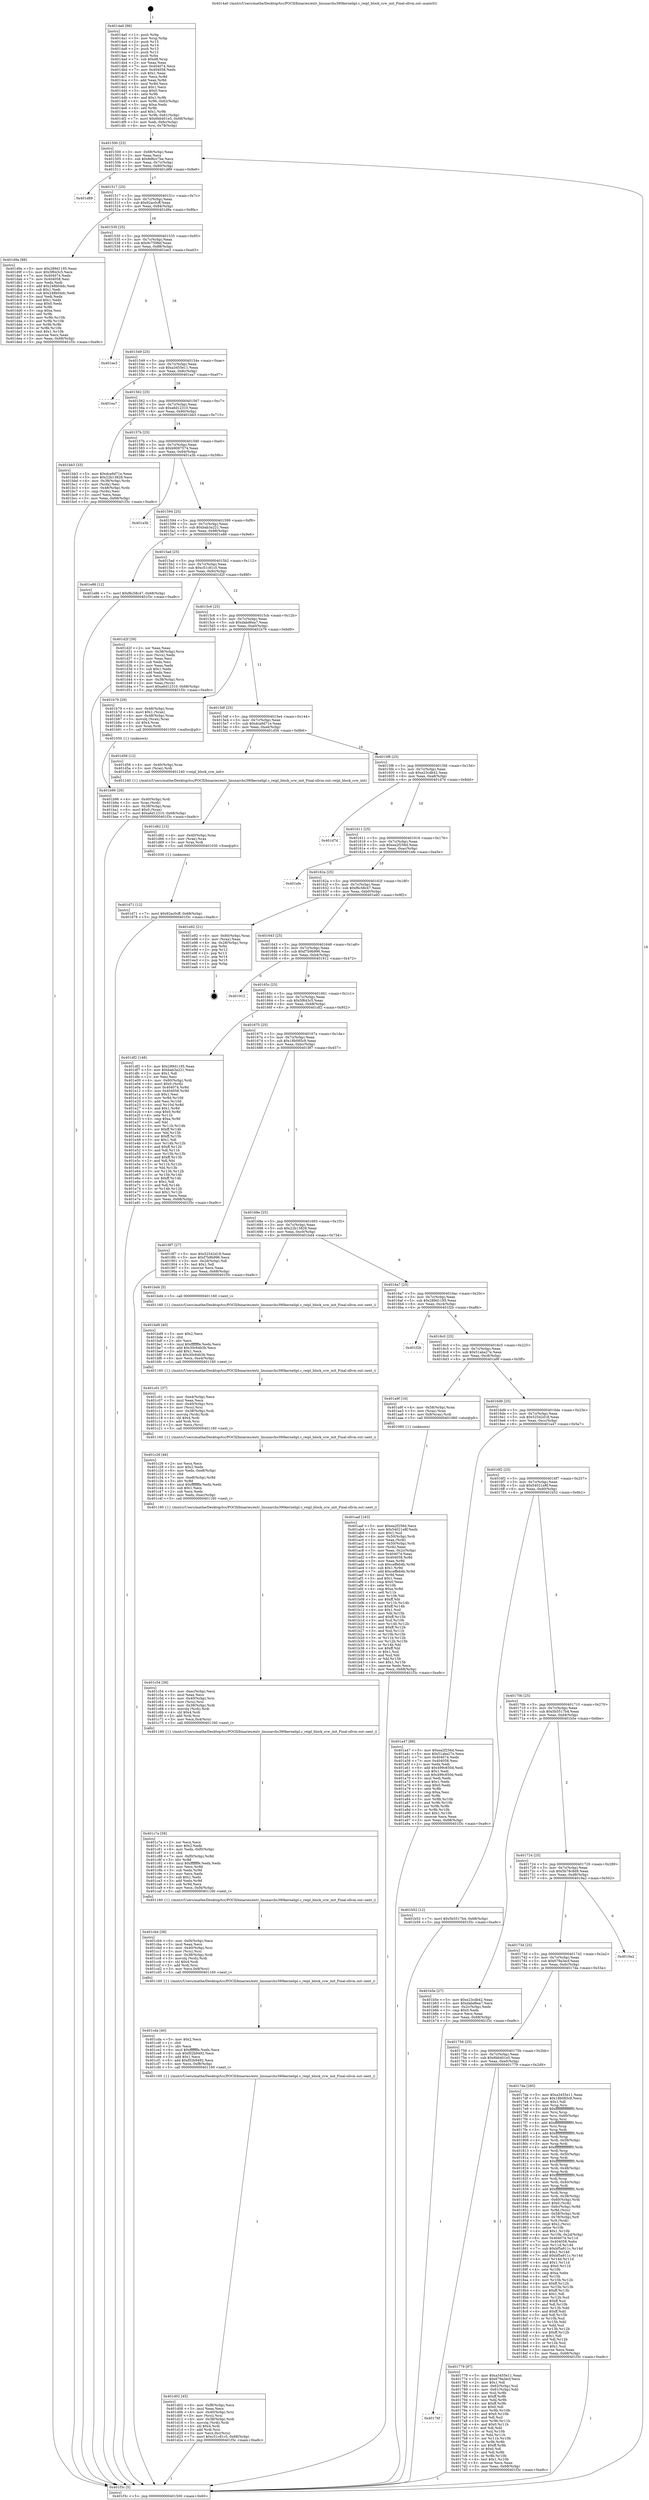 digraph "0x4014a0" {
  label = "0x4014a0 (/mnt/c/Users/mathe/Desktop/tcc/POCII/binaries/extr_linuxarchs390kernelipl.c_reipl_block_ccw_init_Final-ollvm.out::main(0))"
  labelloc = "t"
  node[shape=record]

  Entry [label="",width=0.3,height=0.3,shape=circle,fillcolor=black,style=filled]
  "0x401500" [label="{
     0x401500 [23]\l
     | [instrs]\l
     &nbsp;&nbsp;0x401500 \<+3\>: mov -0x68(%rbp),%eax\l
     &nbsp;&nbsp;0x401503 \<+2\>: mov %eax,%ecx\l
     &nbsp;&nbsp;0x401505 \<+6\>: sub $0x8d6cc7be,%ecx\l
     &nbsp;&nbsp;0x40150b \<+3\>: mov %eax,-0x7c(%rbp)\l
     &nbsp;&nbsp;0x40150e \<+3\>: mov %ecx,-0x80(%rbp)\l
     &nbsp;&nbsp;0x401511 \<+6\>: je 0000000000401d89 \<main+0x8e9\>\l
  }"]
  "0x401d89" [label="{
     0x401d89\l
  }", style=dashed]
  "0x401517" [label="{
     0x401517 [25]\l
     | [instrs]\l
     &nbsp;&nbsp;0x401517 \<+5\>: jmp 000000000040151c \<main+0x7c\>\l
     &nbsp;&nbsp;0x40151c \<+3\>: mov -0x7c(%rbp),%eax\l
     &nbsp;&nbsp;0x40151f \<+5\>: sub $0x92ac0cff,%eax\l
     &nbsp;&nbsp;0x401524 \<+6\>: mov %eax,-0x84(%rbp)\l
     &nbsp;&nbsp;0x40152a \<+6\>: je 0000000000401d9a \<main+0x8fa\>\l
  }"]
  Exit [label="",width=0.3,height=0.3,shape=circle,fillcolor=black,style=filled,peripheries=2]
  "0x401d9a" [label="{
     0x401d9a [88]\l
     | [instrs]\l
     &nbsp;&nbsp;0x401d9a \<+5\>: mov $0x289d1195,%eax\l
     &nbsp;&nbsp;0x401d9f \<+5\>: mov $0x5f643c5,%ecx\l
     &nbsp;&nbsp;0x401da4 \<+7\>: mov 0x404074,%edx\l
     &nbsp;&nbsp;0x401dab \<+7\>: mov 0x404058,%esi\l
     &nbsp;&nbsp;0x401db2 \<+2\>: mov %edx,%edi\l
     &nbsp;&nbsp;0x401db4 \<+6\>: add $0x248b04dc,%edi\l
     &nbsp;&nbsp;0x401dba \<+3\>: sub $0x1,%edi\l
     &nbsp;&nbsp;0x401dbd \<+6\>: sub $0x248b04dc,%edi\l
     &nbsp;&nbsp;0x401dc3 \<+3\>: imul %edi,%edx\l
     &nbsp;&nbsp;0x401dc6 \<+3\>: and $0x1,%edx\l
     &nbsp;&nbsp;0x401dc9 \<+3\>: cmp $0x0,%edx\l
     &nbsp;&nbsp;0x401dcc \<+4\>: sete %r8b\l
     &nbsp;&nbsp;0x401dd0 \<+3\>: cmp $0xa,%esi\l
     &nbsp;&nbsp;0x401dd3 \<+4\>: setl %r9b\l
     &nbsp;&nbsp;0x401dd7 \<+3\>: mov %r8b,%r10b\l
     &nbsp;&nbsp;0x401dda \<+3\>: and %r9b,%r10b\l
     &nbsp;&nbsp;0x401ddd \<+3\>: xor %r9b,%r8b\l
     &nbsp;&nbsp;0x401de0 \<+3\>: or %r8b,%r10b\l
     &nbsp;&nbsp;0x401de3 \<+4\>: test $0x1,%r10b\l
     &nbsp;&nbsp;0x401de7 \<+3\>: cmovne %ecx,%eax\l
     &nbsp;&nbsp;0x401dea \<+3\>: mov %eax,-0x68(%rbp)\l
     &nbsp;&nbsp;0x401ded \<+5\>: jmp 0000000000401f3c \<main+0xa9c\>\l
  }"]
  "0x401530" [label="{
     0x401530 [25]\l
     | [instrs]\l
     &nbsp;&nbsp;0x401530 \<+5\>: jmp 0000000000401535 \<main+0x95\>\l
     &nbsp;&nbsp;0x401535 \<+3\>: mov -0x7c(%rbp),%eax\l
     &nbsp;&nbsp;0x401538 \<+5\>: sub $0x9c759fef,%eax\l
     &nbsp;&nbsp;0x40153d \<+6\>: mov %eax,-0x88(%rbp)\l
     &nbsp;&nbsp;0x401543 \<+6\>: je 0000000000401ee3 \<main+0xa43\>\l
  }"]
  "0x401d71" [label="{
     0x401d71 [12]\l
     | [instrs]\l
     &nbsp;&nbsp;0x401d71 \<+7\>: movl $0x92ac0cff,-0x68(%rbp)\l
     &nbsp;&nbsp;0x401d78 \<+5\>: jmp 0000000000401f3c \<main+0xa9c\>\l
  }"]
  "0x401ee3" [label="{
     0x401ee3\l
  }", style=dashed]
  "0x401549" [label="{
     0x401549 [25]\l
     | [instrs]\l
     &nbsp;&nbsp;0x401549 \<+5\>: jmp 000000000040154e \<main+0xae\>\l
     &nbsp;&nbsp;0x40154e \<+3\>: mov -0x7c(%rbp),%eax\l
     &nbsp;&nbsp;0x401551 \<+5\>: sub $0xa3455e11,%eax\l
     &nbsp;&nbsp;0x401556 \<+6\>: mov %eax,-0x8c(%rbp)\l
     &nbsp;&nbsp;0x40155c \<+6\>: je 0000000000401ea7 \<main+0xa07\>\l
  }"]
  "0x401d62" [label="{
     0x401d62 [15]\l
     | [instrs]\l
     &nbsp;&nbsp;0x401d62 \<+4\>: mov -0x40(%rbp),%rax\l
     &nbsp;&nbsp;0x401d66 \<+3\>: mov (%rax),%rax\l
     &nbsp;&nbsp;0x401d69 \<+3\>: mov %rax,%rdi\l
     &nbsp;&nbsp;0x401d6c \<+5\>: call 0000000000401030 \<free@plt\>\l
     | [calls]\l
     &nbsp;&nbsp;0x401030 \{1\} (unknown)\l
  }"]
  "0x401ea7" [label="{
     0x401ea7\l
  }", style=dashed]
  "0x401562" [label="{
     0x401562 [25]\l
     | [instrs]\l
     &nbsp;&nbsp;0x401562 \<+5\>: jmp 0000000000401567 \<main+0xc7\>\l
     &nbsp;&nbsp;0x401567 \<+3\>: mov -0x7c(%rbp),%eax\l
     &nbsp;&nbsp;0x40156a \<+5\>: sub $0xa6d12310,%eax\l
     &nbsp;&nbsp;0x40156f \<+6\>: mov %eax,-0x90(%rbp)\l
     &nbsp;&nbsp;0x401575 \<+6\>: je 0000000000401bb3 \<main+0x713\>\l
  }"]
  "0x401d02" [label="{
     0x401d02 [45]\l
     | [instrs]\l
     &nbsp;&nbsp;0x401d02 \<+6\>: mov -0xf8(%rbp),%ecx\l
     &nbsp;&nbsp;0x401d08 \<+3\>: imul %eax,%ecx\l
     &nbsp;&nbsp;0x401d0b \<+4\>: mov -0x40(%rbp),%rsi\l
     &nbsp;&nbsp;0x401d0f \<+3\>: mov (%rsi),%rsi\l
     &nbsp;&nbsp;0x401d12 \<+4\>: mov -0x38(%rbp),%rdi\l
     &nbsp;&nbsp;0x401d16 \<+3\>: movslq (%rdi),%rdi\l
     &nbsp;&nbsp;0x401d19 \<+4\>: shl $0x4,%rdi\l
     &nbsp;&nbsp;0x401d1d \<+3\>: add %rdi,%rsi\l
     &nbsp;&nbsp;0x401d20 \<+3\>: mov %ecx,0xc(%rsi)\l
     &nbsp;&nbsp;0x401d23 \<+7\>: movl $0xc51c81c5,-0x68(%rbp)\l
     &nbsp;&nbsp;0x401d2a \<+5\>: jmp 0000000000401f3c \<main+0xa9c\>\l
  }"]
  "0x401bb3" [label="{
     0x401bb3 [33]\l
     | [instrs]\l
     &nbsp;&nbsp;0x401bb3 \<+5\>: mov $0xdca9d71e,%eax\l
     &nbsp;&nbsp;0x401bb8 \<+5\>: mov $0x22b13828,%ecx\l
     &nbsp;&nbsp;0x401bbd \<+4\>: mov -0x38(%rbp),%rdx\l
     &nbsp;&nbsp;0x401bc1 \<+2\>: mov (%rdx),%esi\l
     &nbsp;&nbsp;0x401bc3 \<+4\>: mov -0x48(%rbp),%rdx\l
     &nbsp;&nbsp;0x401bc7 \<+2\>: cmp (%rdx),%esi\l
     &nbsp;&nbsp;0x401bc9 \<+3\>: cmovl %ecx,%eax\l
     &nbsp;&nbsp;0x401bcc \<+3\>: mov %eax,-0x68(%rbp)\l
     &nbsp;&nbsp;0x401bcf \<+5\>: jmp 0000000000401f3c \<main+0xa9c\>\l
  }"]
  "0x40157b" [label="{
     0x40157b [25]\l
     | [instrs]\l
     &nbsp;&nbsp;0x40157b \<+5\>: jmp 0000000000401580 \<main+0xe0\>\l
     &nbsp;&nbsp;0x401580 \<+3\>: mov -0x7c(%rbp),%eax\l
     &nbsp;&nbsp;0x401583 \<+5\>: sub $0xb9087574,%eax\l
     &nbsp;&nbsp;0x401588 \<+6\>: mov %eax,-0x94(%rbp)\l
     &nbsp;&nbsp;0x40158e \<+6\>: je 0000000000401a3b \<main+0x59b\>\l
  }"]
  "0x401cda" [label="{
     0x401cda [40]\l
     | [instrs]\l
     &nbsp;&nbsp;0x401cda \<+5\>: mov $0x2,%ecx\l
     &nbsp;&nbsp;0x401cdf \<+1\>: cltd\l
     &nbsp;&nbsp;0x401ce0 \<+2\>: idiv %ecx\l
     &nbsp;&nbsp;0x401ce2 \<+6\>: imul $0xfffffffe,%edx,%ecx\l
     &nbsp;&nbsp;0x401ce8 \<+6\>: sub $0xf02b9492,%ecx\l
     &nbsp;&nbsp;0x401cee \<+3\>: add $0x1,%ecx\l
     &nbsp;&nbsp;0x401cf1 \<+6\>: add $0xf02b9492,%ecx\l
     &nbsp;&nbsp;0x401cf7 \<+6\>: mov %ecx,-0xf8(%rbp)\l
     &nbsp;&nbsp;0x401cfd \<+5\>: call 0000000000401160 \<next_i\>\l
     | [calls]\l
     &nbsp;&nbsp;0x401160 \{1\} (/mnt/c/Users/mathe/Desktop/tcc/POCII/binaries/extr_linuxarchs390kernelipl.c_reipl_block_ccw_init_Final-ollvm.out::next_i)\l
  }"]
  "0x401a3b" [label="{
     0x401a3b\l
  }", style=dashed]
  "0x401594" [label="{
     0x401594 [25]\l
     | [instrs]\l
     &nbsp;&nbsp;0x401594 \<+5\>: jmp 0000000000401599 \<main+0xf9\>\l
     &nbsp;&nbsp;0x401599 \<+3\>: mov -0x7c(%rbp),%eax\l
     &nbsp;&nbsp;0x40159c \<+5\>: sub $0xbab3a221,%eax\l
     &nbsp;&nbsp;0x4015a1 \<+6\>: mov %eax,-0x98(%rbp)\l
     &nbsp;&nbsp;0x4015a7 \<+6\>: je 0000000000401e86 \<main+0x9e6\>\l
  }"]
  "0x401cb4" [label="{
     0x401cb4 [38]\l
     | [instrs]\l
     &nbsp;&nbsp;0x401cb4 \<+6\>: mov -0xf4(%rbp),%ecx\l
     &nbsp;&nbsp;0x401cba \<+3\>: imul %eax,%ecx\l
     &nbsp;&nbsp;0x401cbd \<+4\>: mov -0x40(%rbp),%rsi\l
     &nbsp;&nbsp;0x401cc1 \<+3\>: mov (%rsi),%rsi\l
     &nbsp;&nbsp;0x401cc4 \<+4\>: mov -0x38(%rbp),%rdi\l
     &nbsp;&nbsp;0x401cc8 \<+3\>: movslq (%rdi),%rdi\l
     &nbsp;&nbsp;0x401ccb \<+4\>: shl $0x4,%rdi\l
     &nbsp;&nbsp;0x401ccf \<+3\>: add %rdi,%rsi\l
     &nbsp;&nbsp;0x401cd2 \<+3\>: mov %ecx,0x8(%rsi)\l
     &nbsp;&nbsp;0x401cd5 \<+5\>: call 0000000000401160 \<next_i\>\l
     | [calls]\l
     &nbsp;&nbsp;0x401160 \{1\} (/mnt/c/Users/mathe/Desktop/tcc/POCII/binaries/extr_linuxarchs390kernelipl.c_reipl_block_ccw_init_Final-ollvm.out::next_i)\l
  }"]
  "0x401e86" [label="{
     0x401e86 [12]\l
     | [instrs]\l
     &nbsp;&nbsp;0x401e86 \<+7\>: movl $0xf6c58c47,-0x68(%rbp)\l
     &nbsp;&nbsp;0x401e8d \<+5\>: jmp 0000000000401f3c \<main+0xa9c\>\l
  }"]
  "0x4015ad" [label="{
     0x4015ad [25]\l
     | [instrs]\l
     &nbsp;&nbsp;0x4015ad \<+5\>: jmp 00000000004015b2 \<main+0x112\>\l
     &nbsp;&nbsp;0x4015b2 \<+3\>: mov -0x7c(%rbp),%eax\l
     &nbsp;&nbsp;0x4015b5 \<+5\>: sub $0xc51c81c5,%eax\l
     &nbsp;&nbsp;0x4015ba \<+6\>: mov %eax,-0x9c(%rbp)\l
     &nbsp;&nbsp;0x4015c0 \<+6\>: je 0000000000401d2f \<main+0x88f\>\l
  }"]
  "0x401c7a" [label="{
     0x401c7a [58]\l
     | [instrs]\l
     &nbsp;&nbsp;0x401c7a \<+2\>: xor %ecx,%ecx\l
     &nbsp;&nbsp;0x401c7c \<+5\>: mov $0x2,%edx\l
     &nbsp;&nbsp;0x401c81 \<+6\>: mov %edx,-0xf0(%rbp)\l
     &nbsp;&nbsp;0x401c87 \<+1\>: cltd\l
     &nbsp;&nbsp;0x401c88 \<+7\>: mov -0xf0(%rbp),%r8d\l
     &nbsp;&nbsp;0x401c8f \<+3\>: idiv %r8d\l
     &nbsp;&nbsp;0x401c92 \<+6\>: imul $0xfffffffe,%edx,%edx\l
     &nbsp;&nbsp;0x401c98 \<+3\>: mov %ecx,%r9d\l
     &nbsp;&nbsp;0x401c9b \<+3\>: sub %edx,%r9d\l
     &nbsp;&nbsp;0x401c9e \<+2\>: mov %ecx,%edx\l
     &nbsp;&nbsp;0x401ca0 \<+3\>: sub $0x1,%edx\l
     &nbsp;&nbsp;0x401ca3 \<+3\>: add %edx,%r9d\l
     &nbsp;&nbsp;0x401ca6 \<+3\>: sub %r9d,%ecx\l
     &nbsp;&nbsp;0x401ca9 \<+6\>: mov %ecx,-0xf4(%rbp)\l
     &nbsp;&nbsp;0x401caf \<+5\>: call 0000000000401160 \<next_i\>\l
     | [calls]\l
     &nbsp;&nbsp;0x401160 \{1\} (/mnt/c/Users/mathe/Desktop/tcc/POCII/binaries/extr_linuxarchs390kernelipl.c_reipl_block_ccw_init_Final-ollvm.out::next_i)\l
  }"]
  "0x401d2f" [label="{
     0x401d2f [39]\l
     | [instrs]\l
     &nbsp;&nbsp;0x401d2f \<+2\>: xor %eax,%eax\l
     &nbsp;&nbsp;0x401d31 \<+4\>: mov -0x38(%rbp),%rcx\l
     &nbsp;&nbsp;0x401d35 \<+2\>: mov (%rcx),%edx\l
     &nbsp;&nbsp;0x401d37 \<+2\>: mov %eax,%esi\l
     &nbsp;&nbsp;0x401d39 \<+2\>: sub %edx,%esi\l
     &nbsp;&nbsp;0x401d3b \<+2\>: mov %eax,%edx\l
     &nbsp;&nbsp;0x401d3d \<+3\>: sub $0x1,%edx\l
     &nbsp;&nbsp;0x401d40 \<+2\>: add %edx,%esi\l
     &nbsp;&nbsp;0x401d42 \<+2\>: sub %esi,%eax\l
     &nbsp;&nbsp;0x401d44 \<+4\>: mov -0x38(%rbp),%rcx\l
     &nbsp;&nbsp;0x401d48 \<+2\>: mov %eax,(%rcx)\l
     &nbsp;&nbsp;0x401d4a \<+7\>: movl $0xa6d12310,-0x68(%rbp)\l
     &nbsp;&nbsp;0x401d51 \<+5\>: jmp 0000000000401f3c \<main+0xa9c\>\l
  }"]
  "0x4015c6" [label="{
     0x4015c6 [25]\l
     | [instrs]\l
     &nbsp;&nbsp;0x4015c6 \<+5\>: jmp 00000000004015cb \<main+0x12b\>\l
     &nbsp;&nbsp;0x4015cb \<+3\>: mov -0x7c(%rbp),%eax\l
     &nbsp;&nbsp;0x4015ce \<+5\>: sub $0xdabd6ea7,%eax\l
     &nbsp;&nbsp;0x4015d3 \<+6\>: mov %eax,-0xa0(%rbp)\l
     &nbsp;&nbsp;0x4015d9 \<+6\>: je 0000000000401b79 \<main+0x6d9\>\l
  }"]
  "0x401c54" [label="{
     0x401c54 [38]\l
     | [instrs]\l
     &nbsp;&nbsp;0x401c54 \<+6\>: mov -0xec(%rbp),%ecx\l
     &nbsp;&nbsp;0x401c5a \<+3\>: imul %eax,%ecx\l
     &nbsp;&nbsp;0x401c5d \<+4\>: mov -0x40(%rbp),%rsi\l
     &nbsp;&nbsp;0x401c61 \<+3\>: mov (%rsi),%rsi\l
     &nbsp;&nbsp;0x401c64 \<+4\>: mov -0x38(%rbp),%rdi\l
     &nbsp;&nbsp;0x401c68 \<+3\>: movslq (%rdi),%rdi\l
     &nbsp;&nbsp;0x401c6b \<+4\>: shl $0x4,%rdi\l
     &nbsp;&nbsp;0x401c6f \<+3\>: add %rdi,%rsi\l
     &nbsp;&nbsp;0x401c72 \<+3\>: mov %ecx,0x4(%rsi)\l
     &nbsp;&nbsp;0x401c75 \<+5\>: call 0000000000401160 \<next_i\>\l
     | [calls]\l
     &nbsp;&nbsp;0x401160 \{1\} (/mnt/c/Users/mathe/Desktop/tcc/POCII/binaries/extr_linuxarchs390kernelipl.c_reipl_block_ccw_init_Final-ollvm.out::next_i)\l
  }"]
  "0x401b79" [label="{
     0x401b79 [29]\l
     | [instrs]\l
     &nbsp;&nbsp;0x401b79 \<+4\>: mov -0x48(%rbp),%rax\l
     &nbsp;&nbsp;0x401b7d \<+6\>: movl $0x1,(%rax)\l
     &nbsp;&nbsp;0x401b83 \<+4\>: mov -0x48(%rbp),%rax\l
     &nbsp;&nbsp;0x401b87 \<+3\>: movslq (%rax),%rax\l
     &nbsp;&nbsp;0x401b8a \<+4\>: shl $0x4,%rax\l
     &nbsp;&nbsp;0x401b8e \<+3\>: mov %rax,%rdi\l
     &nbsp;&nbsp;0x401b91 \<+5\>: call 0000000000401050 \<malloc@plt\>\l
     | [calls]\l
     &nbsp;&nbsp;0x401050 \{1\} (unknown)\l
  }"]
  "0x4015df" [label="{
     0x4015df [25]\l
     | [instrs]\l
     &nbsp;&nbsp;0x4015df \<+5\>: jmp 00000000004015e4 \<main+0x144\>\l
     &nbsp;&nbsp;0x4015e4 \<+3\>: mov -0x7c(%rbp),%eax\l
     &nbsp;&nbsp;0x4015e7 \<+5\>: sub $0xdca9d71e,%eax\l
     &nbsp;&nbsp;0x4015ec \<+6\>: mov %eax,-0xa4(%rbp)\l
     &nbsp;&nbsp;0x4015f2 \<+6\>: je 0000000000401d56 \<main+0x8b6\>\l
  }"]
  "0x401c26" [label="{
     0x401c26 [46]\l
     | [instrs]\l
     &nbsp;&nbsp;0x401c26 \<+2\>: xor %ecx,%ecx\l
     &nbsp;&nbsp;0x401c28 \<+5\>: mov $0x2,%edx\l
     &nbsp;&nbsp;0x401c2d \<+6\>: mov %edx,-0xe8(%rbp)\l
     &nbsp;&nbsp;0x401c33 \<+1\>: cltd\l
     &nbsp;&nbsp;0x401c34 \<+7\>: mov -0xe8(%rbp),%r8d\l
     &nbsp;&nbsp;0x401c3b \<+3\>: idiv %r8d\l
     &nbsp;&nbsp;0x401c3e \<+6\>: imul $0xfffffffe,%edx,%edx\l
     &nbsp;&nbsp;0x401c44 \<+3\>: sub $0x1,%ecx\l
     &nbsp;&nbsp;0x401c47 \<+2\>: sub %ecx,%edx\l
     &nbsp;&nbsp;0x401c49 \<+6\>: mov %edx,-0xec(%rbp)\l
     &nbsp;&nbsp;0x401c4f \<+5\>: call 0000000000401160 \<next_i\>\l
     | [calls]\l
     &nbsp;&nbsp;0x401160 \{1\} (/mnt/c/Users/mathe/Desktop/tcc/POCII/binaries/extr_linuxarchs390kernelipl.c_reipl_block_ccw_init_Final-ollvm.out::next_i)\l
  }"]
  "0x401d56" [label="{
     0x401d56 [12]\l
     | [instrs]\l
     &nbsp;&nbsp;0x401d56 \<+4\>: mov -0x40(%rbp),%rax\l
     &nbsp;&nbsp;0x401d5a \<+3\>: mov (%rax),%rdi\l
     &nbsp;&nbsp;0x401d5d \<+5\>: call 0000000000401240 \<reipl_block_ccw_init\>\l
     | [calls]\l
     &nbsp;&nbsp;0x401240 \{1\} (/mnt/c/Users/mathe/Desktop/tcc/POCII/binaries/extr_linuxarchs390kernelipl.c_reipl_block_ccw_init_Final-ollvm.out::reipl_block_ccw_init)\l
  }"]
  "0x4015f8" [label="{
     0x4015f8 [25]\l
     | [instrs]\l
     &nbsp;&nbsp;0x4015f8 \<+5\>: jmp 00000000004015fd \<main+0x15d\>\l
     &nbsp;&nbsp;0x4015fd \<+3\>: mov -0x7c(%rbp),%eax\l
     &nbsp;&nbsp;0x401600 \<+5\>: sub $0xe23cdb42,%eax\l
     &nbsp;&nbsp;0x401605 \<+6\>: mov %eax,-0xa8(%rbp)\l
     &nbsp;&nbsp;0x40160b \<+6\>: je 0000000000401d7d \<main+0x8dd\>\l
  }"]
  "0x401c01" [label="{
     0x401c01 [37]\l
     | [instrs]\l
     &nbsp;&nbsp;0x401c01 \<+6\>: mov -0xe4(%rbp),%ecx\l
     &nbsp;&nbsp;0x401c07 \<+3\>: imul %eax,%ecx\l
     &nbsp;&nbsp;0x401c0a \<+4\>: mov -0x40(%rbp),%rsi\l
     &nbsp;&nbsp;0x401c0e \<+3\>: mov (%rsi),%rsi\l
     &nbsp;&nbsp;0x401c11 \<+4\>: mov -0x38(%rbp),%rdi\l
     &nbsp;&nbsp;0x401c15 \<+3\>: movslq (%rdi),%rdi\l
     &nbsp;&nbsp;0x401c18 \<+4\>: shl $0x4,%rdi\l
     &nbsp;&nbsp;0x401c1c \<+3\>: add %rdi,%rsi\l
     &nbsp;&nbsp;0x401c1f \<+2\>: mov %ecx,(%rsi)\l
     &nbsp;&nbsp;0x401c21 \<+5\>: call 0000000000401160 \<next_i\>\l
     | [calls]\l
     &nbsp;&nbsp;0x401160 \{1\} (/mnt/c/Users/mathe/Desktop/tcc/POCII/binaries/extr_linuxarchs390kernelipl.c_reipl_block_ccw_init_Final-ollvm.out::next_i)\l
  }"]
  "0x401d7d" [label="{
     0x401d7d\l
  }", style=dashed]
  "0x401611" [label="{
     0x401611 [25]\l
     | [instrs]\l
     &nbsp;&nbsp;0x401611 \<+5\>: jmp 0000000000401616 \<main+0x176\>\l
     &nbsp;&nbsp;0x401616 \<+3\>: mov -0x7c(%rbp),%eax\l
     &nbsp;&nbsp;0x401619 \<+5\>: sub $0xea2f256d,%eax\l
     &nbsp;&nbsp;0x40161e \<+6\>: mov %eax,-0xac(%rbp)\l
     &nbsp;&nbsp;0x401624 \<+6\>: je 0000000000401efe \<main+0xa5e\>\l
  }"]
  "0x401bd9" [label="{
     0x401bd9 [40]\l
     | [instrs]\l
     &nbsp;&nbsp;0x401bd9 \<+5\>: mov $0x2,%ecx\l
     &nbsp;&nbsp;0x401bde \<+1\>: cltd\l
     &nbsp;&nbsp;0x401bdf \<+2\>: idiv %ecx\l
     &nbsp;&nbsp;0x401be1 \<+6\>: imul $0xfffffffe,%edx,%ecx\l
     &nbsp;&nbsp;0x401be7 \<+6\>: add $0x30c64b3b,%ecx\l
     &nbsp;&nbsp;0x401bed \<+3\>: add $0x1,%ecx\l
     &nbsp;&nbsp;0x401bf0 \<+6\>: sub $0x30c64b3b,%ecx\l
     &nbsp;&nbsp;0x401bf6 \<+6\>: mov %ecx,-0xe4(%rbp)\l
     &nbsp;&nbsp;0x401bfc \<+5\>: call 0000000000401160 \<next_i\>\l
     | [calls]\l
     &nbsp;&nbsp;0x401160 \{1\} (/mnt/c/Users/mathe/Desktop/tcc/POCII/binaries/extr_linuxarchs390kernelipl.c_reipl_block_ccw_init_Final-ollvm.out::next_i)\l
  }"]
  "0x401efe" [label="{
     0x401efe\l
  }", style=dashed]
  "0x40162a" [label="{
     0x40162a [25]\l
     | [instrs]\l
     &nbsp;&nbsp;0x40162a \<+5\>: jmp 000000000040162f \<main+0x18f\>\l
     &nbsp;&nbsp;0x40162f \<+3\>: mov -0x7c(%rbp),%eax\l
     &nbsp;&nbsp;0x401632 \<+5\>: sub $0xf6c58c47,%eax\l
     &nbsp;&nbsp;0x401637 \<+6\>: mov %eax,-0xb0(%rbp)\l
     &nbsp;&nbsp;0x40163d \<+6\>: je 0000000000401e92 \<main+0x9f2\>\l
  }"]
  "0x401b96" [label="{
     0x401b96 [29]\l
     | [instrs]\l
     &nbsp;&nbsp;0x401b96 \<+4\>: mov -0x40(%rbp),%rdi\l
     &nbsp;&nbsp;0x401b9a \<+3\>: mov %rax,(%rdi)\l
     &nbsp;&nbsp;0x401b9d \<+4\>: mov -0x38(%rbp),%rax\l
     &nbsp;&nbsp;0x401ba1 \<+6\>: movl $0x0,(%rax)\l
     &nbsp;&nbsp;0x401ba7 \<+7\>: movl $0xa6d12310,-0x68(%rbp)\l
     &nbsp;&nbsp;0x401bae \<+5\>: jmp 0000000000401f3c \<main+0xa9c\>\l
  }"]
  "0x401e92" [label="{
     0x401e92 [21]\l
     | [instrs]\l
     &nbsp;&nbsp;0x401e92 \<+4\>: mov -0x60(%rbp),%rax\l
     &nbsp;&nbsp;0x401e96 \<+2\>: mov (%rax),%eax\l
     &nbsp;&nbsp;0x401e98 \<+4\>: lea -0x28(%rbp),%rsp\l
     &nbsp;&nbsp;0x401e9c \<+1\>: pop %rbx\l
     &nbsp;&nbsp;0x401e9d \<+2\>: pop %r12\l
     &nbsp;&nbsp;0x401e9f \<+2\>: pop %r13\l
     &nbsp;&nbsp;0x401ea1 \<+2\>: pop %r14\l
     &nbsp;&nbsp;0x401ea3 \<+2\>: pop %r15\l
     &nbsp;&nbsp;0x401ea5 \<+1\>: pop %rbp\l
     &nbsp;&nbsp;0x401ea6 \<+1\>: ret\l
  }"]
  "0x401643" [label="{
     0x401643 [25]\l
     | [instrs]\l
     &nbsp;&nbsp;0x401643 \<+5\>: jmp 0000000000401648 \<main+0x1a8\>\l
     &nbsp;&nbsp;0x401648 \<+3\>: mov -0x7c(%rbp),%eax\l
     &nbsp;&nbsp;0x40164b \<+5\>: sub $0xf7b9b996,%eax\l
     &nbsp;&nbsp;0x401650 \<+6\>: mov %eax,-0xb4(%rbp)\l
     &nbsp;&nbsp;0x401656 \<+6\>: je 0000000000401912 \<main+0x472\>\l
  }"]
  "0x401aaf" [label="{
     0x401aaf [163]\l
     | [instrs]\l
     &nbsp;&nbsp;0x401aaf \<+5\>: mov $0xea2f256d,%ecx\l
     &nbsp;&nbsp;0x401ab4 \<+5\>: mov $0x54021e8f,%edx\l
     &nbsp;&nbsp;0x401ab9 \<+3\>: mov $0x1,%sil\l
     &nbsp;&nbsp;0x401abc \<+4\>: mov -0x50(%rbp),%rdi\l
     &nbsp;&nbsp;0x401ac0 \<+2\>: mov %eax,(%rdi)\l
     &nbsp;&nbsp;0x401ac2 \<+4\>: mov -0x50(%rbp),%rdi\l
     &nbsp;&nbsp;0x401ac6 \<+2\>: mov (%rdi),%eax\l
     &nbsp;&nbsp;0x401ac8 \<+3\>: mov %eax,-0x2c(%rbp)\l
     &nbsp;&nbsp;0x401acb \<+7\>: mov 0x404074,%eax\l
     &nbsp;&nbsp;0x401ad2 \<+8\>: mov 0x404058,%r8d\l
     &nbsp;&nbsp;0x401ada \<+3\>: mov %eax,%r9d\l
     &nbsp;&nbsp;0x401add \<+7\>: sub $0xceffeb4b,%r9d\l
     &nbsp;&nbsp;0x401ae4 \<+4\>: sub $0x1,%r9d\l
     &nbsp;&nbsp;0x401ae8 \<+7\>: add $0xceffeb4b,%r9d\l
     &nbsp;&nbsp;0x401aef \<+4\>: imul %r9d,%eax\l
     &nbsp;&nbsp;0x401af3 \<+3\>: and $0x1,%eax\l
     &nbsp;&nbsp;0x401af6 \<+3\>: cmp $0x0,%eax\l
     &nbsp;&nbsp;0x401af9 \<+4\>: sete %r10b\l
     &nbsp;&nbsp;0x401afd \<+4\>: cmp $0xa,%r8d\l
     &nbsp;&nbsp;0x401b01 \<+4\>: setl %r11b\l
     &nbsp;&nbsp;0x401b05 \<+3\>: mov %r10b,%bl\l
     &nbsp;&nbsp;0x401b08 \<+3\>: xor $0xff,%bl\l
     &nbsp;&nbsp;0x401b0b \<+3\>: mov %r11b,%r14b\l
     &nbsp;&nbsp;0x401b0e \<+4\>: xor $0xff,%r14b\l
     &nbsp;&nbsp;0x401b12 \<+4\>: xor $0x1,%sil\l
     &nbsp;&nbsp;0x401b16 \<+3\>: mov %bl,%r15b\l
     &nbsp;&nbsp;0x401b19 \<+4\>: and $0xff,%r15b\l
     &nbsp;&nbsp;0x401b1d \<+3\>: and %sil,%r10b\l
     &nbsp;&nbsp;0x401b20 \<+3\>: mov %r14b,%r12b\l
     &nbsp;&nbsp;0x401b23 \<+4\>: and $0xff,%r12b\l
     &nbsp;&nbsp;0x401b27 \<+3\>: and %sil,%r11b\l
     &nbsp;&nbsp;0x401b2a \<+3\>: or %r10b,%r15b\l
     &nbsp;&nbsp;0x401b2d \<+3\>: or %r11b,%r12b\l
     &nbsp;&nbsp;0x401b30 \<+3\>: xor %r12b,%r15b\l
     &nbsp;&nbsp;0x401b33 \<+3\>: or %r14b,%bl\l
     &nbsp;&nbsp;0x401b36 \<+3\>: xor $0xff,%bl\l
     &nbsp;&nbsp;0x401b39 \<+4\>: or $0x1,%sil\l
     &nbsp;&nbsp;0x401b3d \<+3\>: and %sil,%bl\l
     &nbsp;&nbsp;0x401b40 \<+3\>: or %bl,%r15b\l
     &nbsp;&nbsp;0x401b43 \<+4\>: test $0x1,%r15b\l
     &nbsp;&nbsp;0x401b47 \<+3\>: cmovne %edx,%ecx\l
     &nbsp;&nbsp;0x401b4a \<+3\>: mov %ecx,-0x68(%rbp)\l
     &nbsp;&nbsp;0x401b4d \<+5\>: jmp 0000000000401f3c \<main+0xa9c\>\l
  }"]
  "0x401912" [label="{
     0x401912\l
  }", style=dashed]
  "0x40165c" [label="{
     0x40165c [25]\l
     | [instrs]\l
     &nbsp;&nbsp;0x40165c \<+5\>: jmp 0000000000401661 \<main+0x1c1\>\l
     &nbsp;&nbsp;0x401661 \<+3\>: mov -0x7c(%rbp),%eax\l
     &nbsp;&nbsp;0x401664 \<+5\>: sub $0x5f643c5,%eax\l
     &nbsp;&nbsp;0x401669 \<+6\>: mov %eax,-0xb8(%rbp)\l
     &nbsp;&nbsp;0x40166f \<+6\>: je 0000000000401df2 \<main+0x952\>\l
  }"]
  "0x4014a0" [label="{
     0x4014a0 [96]\l
     | [instrs]\l
     &nbsp;&nbsp;0x4014a0 \<+1\>: push %rbp\l
     &nbsp;&nbsp;0x4014a1 \<+3\>: mov %rsp,%rbp\l
     &nbsp;&nbsp;0x4014a4 \<+2\>: push %r15\l
     &nbsp;&nbsp;0x4014a6 \<+2\>: push %r14\l
     &nbsp;&nbsp;0x4014a8 \<+2\>: push %r13\l
     &nbsp;&nbsp;0x4014aa \<+2\>: push %r12\l
     &nbsp;&nbsp;0x4014ac \<+1\>: push %rbx\l
     &nbsp;&nbsp;0x4014ad \<+7\>: sub $0xd8,%rsp\l
     &nbsp;&nbsp;0x4014b4 \<+2\>: xor %eax,%eax\l
     &nbsp;&nbsp;0x4014b6 \<+7\>: mov 0x404074,%ecx\l
     &nbsp;&nbsp;0x4014bd \<+7\>: mov 0x404058,%edx\l
     &nbsp;&nbsp;0x4014c4 \<+3\>: sub $0x1,%eax\l
     &nbsp;&nbsp;0x4014c7 \<+3\>: mov %ecx,%r8d\l
     &nbsp;&nbsp;0x4014ca \<+3\>: add %eax,%r8d\l
     &nbsp;&nbsp;0x4014cd \<+4\>: imul %r8d,%ecx\l
     &nbsp;&nbsp;0x4014d1 \<+3\>: and $0x1,%ecx\l
     &nbsp;&nbsp;0x4014d4 \<+3\>: cmp $0x0,%ecx\l
     &nbsp;&nbsp;0x4014d7 \<+4\>: sete %r9b\l
     &nbsp;&nbsp;0x4014db \<+4\>: and $0x1,%r9b\l
     &nbsp;&nbsp;0x4014df \<+4\>: mov %r9b,-0x62(%rbp)\l
     &nbsp;&nbsp;0x4014e3 \<+3\>: cmp $0xa,%edx\l
     &nbsp;&nbsp;0x4014e6 \<+4\>: setl %r9b\l
     &nbsp;&nbsp;0x4014ea \<+4\>: and $0x1,%r9b\l
     &nbsp;&nbsp;0x4014ee \<+4\>: mov %r9b,-0x61(%rbp)\l
     &nbsp;&nbsp;0x4014f2 \<+7\>: movl $0x6bb401e5,-0x68(%rbp)\l
     &nbsp;&nbsp;0x4014f9 \<+3\>: mov %edi,-0x6c(%rbp)\l
     &nbsp;&nbsp;0x4014fc \<+4\>: mov %rsi,-0x78(%rbp)\l
  }"]
  "0x401df2" [label="{
     0x401df2 [148]\l
     | [instrs]\l
     &nbsp;&nbsp;0x401df2 \<+5\>: mov $0x289d1195,%eax\l
     &nbsp;&nbsp;0x401df7 \<+5\>: mov $0xbab3a221,%ecx\l
     &nbsp;&nbsp;0x401dfc \<+2\>: mov $0x1,%dl\l
     &nbsp;&nbsp;0x401dfe \<+2\>: xor %esi,%esi\l
     &nbsp;&nbsp;0x401e00 \<+4\>: mov -0x60(%rbp),%rdi\l
     &nbsp;&nbsp;0x401e04 \<+6\>: movl $0x0,(%rdi)\l
     &nbsp;&nbsp;0x401e0a \<+8\>: mov 0x404074,%r8d\l
     &nbsp;&nbsp;0x401e12 \<+8\>: mov 0x404058,%r9d\l
     &nbsp;&nbsp;0x401e1a \<+3\>: sub $0x1,%esi\l
     &nbsp;&nbsp;0x401e1d \<+3\>: mov %r8d,%r10d\l
     &nbsp;&nbsp;0x401e20 \<+3\>: add %esi,%r10d\l
     &nbsp;&nbsp;0x401e23 \<+4\>: imul %r10d,%r8d\l
     &nbsp;&nbsp;0x401e27 \<+4\>: and $0x1,%r8d\l
     &nbsp;&nbsp;0x401e2b \<+4\>: cmp $0x0,%r8d\l
     &nbsp;&nbsp;0x401e2f \<+4\>: sete %r11b\l
     &nbsp;&nbsp;0x401e33 \<+4\>: cmp $0xa,%r9d\l
     &nbsp;&nbsp;0x401e37 \<+3\>: setl %bl\l
     &nbsp;&nbsp;0x401e3a \<+3\>: mov %r11b,%r14b\l
     &nbsp;&nbsp;0x401e3d \<+4\>: xor $0xff,%r14b\l
     &nbsp;&nbsp;0x401e41 \<+3\>: mov %bl,%r15b\l
     &nbsp;&nbsp;0x401e44 \<+4\>: xor $0xff,%r15b\l
     &nbsp;&nbsp;0x401e48 \<+3\>: xor $0x1,%dl\l
     &nbsp;&nbsp;0x401e4b \<+3\>: mov %r14b,%r12b\l
     &nbsp;&nbsp;0x401e4e \<+4\>: and $0xff,%r12b\l
     &nbsp;&nbsp;0x401e52 \<+3\>: and %dl,%r11b\l
     &nbsp;&nbsp;0x401e55 \<+3\>: mov %r15b,%r13b\l
     &nbsp;&nbsp;0x401e58 \<+4\>: and $0xff,%r13b\l
     &nbsp;&nbsp;0x401e5c \<+2\>: and %dl,%bl\l
     &nbsp;&nbsp;0x401e5e \<+3\>: or %r11b,%r12b\l
     &nbsp;&nbsp;0x401e61 \<+3\>: or %bl,%r13b\l
     &nbsp;&nbsp;0x401e64 \<+3\>: xor %r13b,%r12b\l
     &nbsp;&nbsp;0x401e67 \<+3\>: or %r15b,%r14b\l
     &nbsp;&nbsp;0x401e6a \<+4\>: xor $0xff,%r14b\l
     &nbsp;&nbsp;0x401e6e \<+3\>: or $0x1,%dl\l
     &nbsp;&nbsp;0x401e71 \<+3\>: and %dl,%r14b\l
     &nbsp;&nbsp;0x401e74 \<+3\>: or %r14b,%r12b\l
     &nbsp;&nbsp;0x401e77 \<+4\>: test $0x1,%r12b\l
     &nbsp;&nbsp;0x401e7b \<+3\>: cmovne %ecx,%eax\l
     &nbsp;&nbsp;0x401e7e \<+3\>: mov %eax,-0x68(%rbp)\l
     &nbsp;&nbsp;0x401e81 \<+5\>: jmp 0000000000401f3c \<main+0xa9c\>\l
  }"]
  "0x401675" [label="{
     0x401675 [25]\l
     | [instrs]\l
     &nbsp;&nbsp;0x401675 \<+5\>: jmp 000000000040167a \<main+0x1da\>\l
     &nbsp;&nbsp;0x40167a \<+3\>: mov -0x7c(%rbp),%eax\l
     &nbsp;&nbsp;0x40167d \<+5\>: sub $0x18b085c9,%eax\l
     &nbsp;&nbsp;0x401682 \<+6\>: mov %eax,-0xbc(%rbp)\l
     &nbsp;&nbsp;0x401688 \<+6\>: je 00000000004018f7 \<main+0x457\>\l
  }"]
  "0x401f3c" [label="{
     0x401f3c [5]\l
     | [instrs]\l
     &nbsp;&nbsp;0x401f3c \<+5\>: jmp 0000000000401500 \<main+0x60\>\l
  }"]
  "0x4018f7" [label="{
     0x4018f7 [27]\l
     | [instrs]\l
     &nbsp;&nbsp;0x4018f7 \<+5\>: mov $0x52542d18,%eax\l
     &nbsp;&nbsp;0x4018fc \<+5\>: mov $0xf7b9b996,%ecx\l
     &nbsp;&nbsp;0x401901 \<+3\>: mov -0x2d(%rbp),%dl\l
     &nbsp;&nbsp;0x401904 \<+3\>: test $0x1,%dl\l
     &nbsp;&nbsp;0x401907 \<+3\>: cmovne %ecx,%eax\l
     &nbsp;&nbsp;0x40190a \<+3\>: mov %eax,-0x68(%rbp)\l
     &nbsp;&nbsp;0x40190d \<+5\>: jmp 0000000000401f3c \<main+0xa9c\>\l
  }"]
  "0x40168e" [label="{
     0x40168e [25]\l
     | [instrs]\l
     &nbsp;&nbsp;0x40168e \<+5\>: jmp 0000000000401693 \<main+0x1f3\>\l
     &nbsp;&nbsp;0x401693 \<+3\>: mov -0x7c(%rbp),%eax\l
     &nbsp;&nbsp;0x401696 \<+5\>: sub $0x22b13828,%eax\l
     &nbsp;&nbsp;0x40169b \<+6\>: mov %eax,-0xc0(%rbp)\l
     &nbsp;&nbsp;0x4016a1 \<+6\>: je 0000000000401bd4 \<main+0x734\>\l
  }"]
  "0x40176f" [label="{
     0x40176f\l
  }", style=dashed]
  "0x401bd4" [label="{
     0x401bd4 [5]\l
     | [instrs]\l
     &nbsp;&nbsp;0x401bd4 \<+5\>: call 0000000000401160 \<next_i\>\l
     | [calls]\l
     &nbsp;&nbsp;0x401160 \{1\} (/mnt/c/Users/mathe/Desktop/tcc/POCII/binaries/extr_linuxarchs390kernelipl.c_reipl_block_ccw_init_Final-ollvm.out::next_i)\l
  }"]
  "0x4016a7" [label="{
     0x4016a7 [25]\l
     | [instrs]\l
     &nbsp;&nbsp;0x4016a7 \<+5\>: jmp 00000000004016ac \<main+0x20c\>\l
     &nbsp;&nbsp;0x4016ac \<+3\>: mov -0x7c(%rbp),%eax\l
     &nbsp;&nbsp;0x4016af \<+5\>: sub $0x289d1195,%eax\l
     &nbsp;&nbsp;0x4016b4 \<+6\>: mov %eax,-0xc4(%rbp)\l
     &nbsp;&nbsp;0x4016ba \<+6\>: je 0000000000401f2b \<main+0xa8b\>\l
  }"]
  "0x401779" [label="{
     0x401779 [97]\l
     | [instrs]\l
     &nbsp;&nbsp;0x401779 \<+5\>: mov $0xa3455e11,%eax\l
     &nbsp;&nbsp;0x40177e \<+5\>: mov $0x679a3ecf,%ecx\l
     &nbsp;&nbsp;0x401783 \<+2\>: mov $0x1,%dl\l
     &nbsp;&nbsp;0x401785 \<+4\>: mov -0x62(%rbp),%sil\l
     &nbsp;&nbsp;0x401789 \<+4\>: mov -0x61(%rbp),%dil\l
     &nbsp;&nbsp;0x40178d \<+3\>: mov %sil,%r8b\l
     &nbsp;&nbsp;0x401790 \<+4\>: xor $0xff,%r8b\l
     &nbsp;&nbsp;0x401794 \<+3\>: mov %dil,%r9b\l
     &nbsp;&nbsp;0x401797 \<+4\>: xor $0xff,%r9b\l
     &nbsp;&nbsp;0x40179b \<+3\>: xor $0x0,%dl\l
     &nbsp;&nbsp;0x40179e \<+3\>: mov %r8b,%r10b\l
     &nbsp;&nbsp;0x4017a1 \<+4\>: and $0x0,%r10b\l
     &nbsp;&nbsp;0x4017a5 \<+3\>: and %dl,%sil\l
     &nbsp;&nbsp;0x4017a8 \<+3\>: mov %r9b,%r11b\l
     &nbsp;&nbsp;0x4017ab \<+4\>: and $0x0,%r11b\l
     &nbsp;&nbsp;0x4017af \<+3\>: and %dl,%dil\l
     &nbsp;&nbsp;0x4017b2 \<+3\>: or %sil,%r10b\l
     &nbsp;&nbsp;0x4017b5 \<+3\>: or %dil,%r11b\l
     &nbsp;&nbsp;0x4017b8 \<+3\>: xor %r11b,%r10b\l
     &nbsp;&nbsp;0x4017bb \<+3\>: or %r9b,%r8b\l
     &nbsp;&nbsp;0x4017be \<+4\>: xor $0xff,%r8b\l
     &nbsp;&nbsp;0x4017c2 \<+3\>: or $0x0,%dl\l
     &nbsp;&nbsp;0x4017c5 \<+3\>: and %dl,%r8b\l
     &nbsp;&nbsp;0x4017c8 \<+3\>: or %r8b,%r10b\l
     &nbsp;&nbsp;0x4017cb \<+4\>: test $0x1,%r10b\l
     &nbsp;&nbsp;0x4017cf \<+3\>: cmovne %ecx,%eax\l
     &nbsp;&nbsp;0x4017d2 \<+3\>: mov %eax,-0x68(%rbp)\l
     &nbsp;&nbsp;0x4017d5 \<+5\>: jmp 0000000000401f3c \<main+0xa9c\>\l
  }"]
  "0x401f2b" [label="{
     0x401f2b\l
  }", style=dashed]
  "0x4016c0" [label="{
     0x4016c0 [25]\l
     | [instrs]\l
     &nbsp;&nbsp;0x4016c0 \<+5\>: jmp 00000000004016c5 \<main+0x225\>\l
     &nbsp;&nbsp;0x4016c5 \<+3\>: mov -0x7c(%rbp),%eax\l
     &nbsp;&nbsp;0x4016c8 \<+5\>: sub $0x51aba27e,%eax\l
     &nbsp;&nbsp;0x4016cd \<+6\>: mov %eax,-0xc8(%rbp)\l
     &nbsp;&nbsp;0x4016d3 \<+6\>: je 0000000000401a9f \<main+0x5ff\>\l
  }"]
  "0x401756" [label="{
     0x401756 [25]\l
     | [instrs]\l
     &nbsp;&nbsp;0x401756 \<+5\>: jmp 000000000040175b \<main+0x2bb\>\l
     &nbsp;&nbsp;0x40175b \<+3\>: mov -0x7c(%rbp),%eax\l
     &nbsp;&nbsp;0x40175e \<+5\>: sub $0x6bb401e5,%eax\l
     &nbsp;&nbsp;0x401763 \<+6\>: mov %eax,-0xe0(%rbp)\l
     &nbsp;&nbsp;0x401769 \<+6\>: je 0000000000401779 \<main+0x2d9\>\l
  }"]
  "0x401a9f" [label="{
     0x401a9f [16]\l
     | [instrs]\l
     &nbsp;&nbsp;0x401a9f \<+4\>: mov -0x58(%rbp),%rax\l
     &nbsp;&nbsp;0x401aa3 \<+3\>: mov (%rax),%rax\l
     &nbsp;&nbsp;0x401aa6 \<+4\>: mov 0x8(%rax),%rdi\l
     &nbsp;&nbsp;0x401aaa \<+5\>: call 0000000000401060 \<atoi@plt\>\l
     | [calls]\l
     &nbsp;&nbsp;0x401060 \{1\} (unknown)\l
  }"]
  "0x4016d9" [label="{
     0x4016d9 [25]\l
     | [instrs]\l
     &nbsp;&nbsp;0x4016d9 \<+5\>: jmp 00000000004016de \<main+0x23e\>\l
     &nbsp;&nbsp;0x4016de \<+3\>: mov -0x7c(%rbp),%eax\l
     &nbsp;&nbsp;0x4016e1 \<+5\>: sub $0x52542d18,%eax\l
     &nbsp;&nbsp;0x4016e6 \<+6\>: mov %eax,-0xcc(%rbp)\l
     &nbsp;&nbsp;0x4016ec \<+6\>: je 0000000000401a47 \<main+0x5a7\>\l
  }"]
  "0x4017da" [label="{
     0x4017da [285]\l
     | [instrs]\l
     &nbsp;&nbsp;0x4017da \<+5\>: mov $0xa3455e11,%eax\l
     &nbsp;&nbsp;0x4017df \<+5\>: mov $0x18b085c9,%ecx\l
     &nbsp;&nbsp;0x4017e4 \<+2\>: mov $0x1,%dl\l
     &nbsp;&nbsp;0x4017e6 \<+3\>: mov %rsp,%rsi\l
     &nbsp;&nbsp;0x4017e9 \<+4\>: add $0xfffffffffffffff0,%rsi\l
     &nbsp;&nbsp;0x4017ed \<+3\>: mov %rsi,%rsp\l
     &nbsp;&nbsp;0x4017f0 \<+4\>: mov %rsi,-0x60(%rbp)\l
     &nbsp;&nbsp;0x4017f4 \<+3\>: mov %rsp,%rsi\l
     &nbsp;&nbsp;0x4017f7 \<+4\>: add $0xfffffffffffffff0,%rsi\l
     &nbsp;&nbsp;0x4017fb \<+3\>: mov %rsi,%rsp\l
     &nbsp;&nbsp;0x4017fe \<+3\>: mov %rsp,%rdi\l
     &nbsp;&nbsp;0x401801 \<+4\>: add $0xfffffffffffffff0,%rdi\l
     &nbsp;&nbsp;0x401805 \<+3\>: mov %rdi,%rsp\l
     &nbsp;&nbsp;0x401808 \<+4\>: mov %rdi,-0x58(%rbp)\l
     &nbsp;&nbsp;0x40180c \<+3\>: mov %rsp,%rdi\l
     &nbsp;&nbsp;0x40180f \<+4\>: add $0xfffffffffffffff0,%rdi\l
     &nbsp;&nbsp;0x401813 \<+3\>: mov %rdi,%rsp\l
     &nbsp;&nbsp;0x401816 \<+4\>: mov %rdi,-0x50(%rbp)\l
     &nbsp;&nbsp;0x40181a \<+3\>: mov %rsp,%rdi\l
     &nbsp;&nbsp;0x40181d \<+4\>: add $0xfffffffffffffff0,%rdi\l
     &nbsp;&nbsp;0x401821 \<+3\>: mov %rdi,%rsp\l
     &nbsp;&nbsp;0x401824 \<+4\>: mov %rdi,-0x48(%rbp)\l
     &nbsp;&nbsp;0x401828 \<+3\>: mov %rsp,%rdi\l
     &nbsp;&nbsp;0x40182b \<+4\>: add $0xfffffffffffffff0,%rdi\l
     &nbsp;&nbsp;0x40182f \<+3\>: mov %rdi,%rsp\l
     &nbsp;&nbsp;0x401832 \<+4\>: mov %rdi,-0x40(%rbp)\l
     &nbsp;&nbsp;0x401836 \<+3\>: mov %rsp,%rdi\l
     &nbsp;&nbsp;0x401839 \<+4\>: add $0xfffffffffffffff0,%rdi\l
     &nbsp;&nbsp;0x40183d \<+3\>: mov %rdi,%rsp\l
     &nbsp;&nbsp;0x401840 \<+4\>: mov %rdi,-0x38(%rbp)\l
     &nbsp;&nbsp;0x401844 \<+4\>: mov -0x60(%rbp),%rdi\l
     &nbsp;&nbsp;0x401848 \<+6\>: movl $0x0,(%rdi)\l
     &nbsp;&nbsp;0x40184e \<+4\>: mov -0x6c(%rbp),%r8d\l
     &nbsp;&nbsp;0x401852 \<+3\>: mov %r8d,(%rsi)\l
     &nbsp;&nbsp;0x401855 \<+4\>: mov -0x58(%rbp),%rdi\l
     &nbsp;&nbsp;0x401859 \<+4\>: mov -0x78(%rbp),%r9\l
     &nbsp;&nbsp;0x40185d \<+3\>: mov %r9,(%rdi)\l
     &nbsp;&nbsp;0x401860 \<+3\>: cmpl $0x2,(%rsi)\l
     &nbsp;&nbsp;0x401863 \<+4\>: setne %r10b\l
     &nbsp;&nbsp;0x401867 \<+4\>: and $0x1,%r10b\l
     &nbsp;&nbsp;0x40186b \<+4\>: mov %r10b,-0x2d(%rbp)\l
     &nbsp;&nbsp;0x40186f \<+8\>: mov 0x404074,%r11d\l
     &nbsp;&nbsp;0x401877 \<+7\>: mov 0x404058,%ebx\l
     &nbsp;&nbsp;0x40187e \<+3\>: mov %r11d,%r14d\l
     &nbsp;&nbsp;0x401881 \<+7\>: sub $0xbf5a911c,%r14d\l
     &nbsp;&nbsp;0x401888 \<+4\>: sub $0x1,%r14d\l
     &nbsp;&nbsp;0x40188c \<+7\>: add $0xbf5a911c,%r14d\l
     &nbsp;&nbsp;0x401893 \<+4\>: imul %r14d,%r11d\l
     &nbsp;&nbsp;0x401897 \<+4\>: and $0x1,%r11d\l
     &nbsp;&nbsp;0x40189b \<+4\>: cmp $0x0,%r11d\l
     &nbsp;&nbsp;0x40189f \<+4\>: sete %r10b\l
     &nbsp;&nbsp;0x4018a3 \<+3\>: cmp $0xa,%ebx\l
     &nbsp;&nbsp;0x4018a6 \<+4\>: setl %r15b\l
     &nbsp;&nbsp;0x4018aa \<+3\>: mov %r10b,%r12b\l
     &nbsp;&nbsp;0x4018ad \<+4\>: xor $0xff,%r12b\l
     &nbsp;&nbsp;0x4018b1 \<+3\>: mov %r15b,%r13b\l
     &nbsp;&nbsp;0x4018b4 \<+4\>: xor $0xff,%r13b\l
     &nbsp;&nbsp;0x4018b8 \<+3\>: xor $0x1,%dl\l
     &nbsp;&nbsp;0x4018bb \<+3\>: mov %r12b,%sil\l
     &nbsp;&nbsp;0x4018be \<+4\>: and $0xff,%sil\l
     &nbsp;&nbsp;0x4018c2 \<+3\>: and %dl,%r10b\l
     &nbsp;&nbsp;0x4018c5 \<+3\>: mov %r13b,%dil\l
     &nbsp;&nbsp;0x4018c8 \<+4\>: and $0xff,%dil\l
     &nbsp;&nbsp;0x4018cc \<+3\>: and %dl,%r15b\l
     &nbsp;&nbsp;0x4018cf \<+3\>: or %r10b,%sil\l
     &nbsp;&nbsp;0x4018d2 \<+3\>: or %r15b,%dil\l
     &nbsp;&nbsp;0x4018d5 \<+3\>: xor %dil,%sil\l
     &nbsp;&nbsp;0x4018d8 \<+3\>: or %r13b,%r12b\l
     &nbsp;&nbsp;0x4018db \<+4\>: xor $0xff,%r12b\l
     &nbsp;&nbsp;0x4018df \<+3\>: or $0x1,%dl\l
     &nbsp;&nbsp;0x4018e2 \<+3\>: and %dl,%r12b\l
     &nbsp;&nbsp;0x4018e5 \<+3\>: or %r12b,%sil\l
     &nbsp;&nbsp;0x4018e8 \<+4\>: test $0x1,%sil\l
     &nbsp;&nbsp;0x4018ec \<+3\>: cmovne %ecx,%eax\l
     &nbsp;&nbsp;0x4018ef \<+3\>: mov %eax,-0x68(%rbp)\l
     &nbsp;&nbsp;0x4018f2 \<+5\>: jmp 0000000000401f3c \<main+0xa9c\>\l
  }"]
  "0x401a47" [label="{
     0x401a47 [88]\l
     | [instrs]\l
     &nbsp;&nbsp;0x401a47 \<+5\>: mov $0xea2f256d,%eax\l
     &nbsp;&nbsp;0x401a4c \<+5\>: mov $0x51aba27e,%ecx\l
     &nbsp;&nbsp;0x401a51 \<+7\>: mov 0x404074,%edx\l
     &nbsp;&nbsp;0x401a58 \<+7\>: mov 0x404058,%esi\l
     &nbsp;&nbsp;0x401a5f \<+2\>: mov %edx,%edi\l
     &nbsp;&nbsp;0x401a61 \<+6\>: add $0x499c650d,%edi\l
     &nbsp;&nbsp;0x401a67 \<+3\>: sub $0x1,%edi\l
     &nbsp;&nbsp;0x401a6a \<+6\>: sub $0x499c650d,%edi\l
     &nbsp;&nbsp;0x401a70 \<+3\>: imul %edi,%edx\l
     &nbsp;&nbsp;0x401a73 \<+3\>: and $0x1,%edx\l
     &nbsp;&nbsp;0x401a76 \<+3\>: cmp $0x0,%edx\l
     &nbsp;&nbsp;0x401a79 \<+4\>: sete %r8b\l
     &nbsp;&nbsp;0x401a7d \<+3\>: cmp $0xa,%esi\l
     &nbsp;&nbsp;0x401a80 \<+4\>: setl %r9b\l
     &nbsp;&nbsp;0x401a84 \<+3\>: mov %r8b,%r10b\l
     &nbsp;&nbsp;0x401a87 \<+3\>: and %r9b,%r10b\l
     &nbsp;&nbsp;0x401a8a \<+3\>: xor %r9b,%r8b\l
     &nbsp;&nbsp;0x401a8d \<+3\>: or %r8b,%r10b\l
     &nbsp;&nbsp;0x401a90 \<+4\>: test $0x1,%r10b\l
     &nbsp;&nbsp;0x401a94 \<+3\>: cmovne %ecx,%eax\l
     &nbsp;&nbsp;0x401a97 \<+3\>: mov %eax,-0x68(%rbp)\l
     &nbsp;&nbsp;0x401a9a \<+5\>: jmp 0000000000401f3c \<main+0xa9c\>\l
  }"]
  "0x4016f2" [label="{
     0x4016f2 [25]\l
     | [instrs]\l
     &nbsp;&nbsp;0x4016f2 \<+5\>: jmp 00000000004016f7 \<main+0x257\>\l
     &nbsp;&nbsp;0x4016f7 \<+3\>: mov -0x7c(%rbp),%eax\l
     &nbsp;&nbsp;0x4016fa \<+5\>: sub $0x54021e8f,%eax\l
     &nbsp;&nbsp;0x4016ff \<+6\>: mov %eax,-0xd0(%rbp)\l
     &nbsp;&nbsp;0x401705 \<+6\>: je 0000000000401b52 \<main+0x6b2\>\l
  }"]
  "0x40173d" [label="{
     0x40173d [25]\l
     | [instrs]\l
     &nbsp;&nbsp;0x40173d \<+5\>: jmp 0000000000401742 \<main+0x2a2\>\l
     &nbsp;&nbsp;0x401742 \<+3\>: mov -0x7c(%rbp),%eax\l
     &nbsp;&nbsp;0x401745 \<+5\>: sub $0x679a3ecf,%eax\l
     &nbsp;&nbsp;0x40174a \<+6\>: mov %eax,-0xdc(%rbp)\l
     &nbsp;&nbsp;0x401750 \<+6\>: je 00000000004017da \<main+0x33a\>\l
  }"]
  "0x401b52" [label="{
     0x401b52 [12]\l
     | [instrs]\l
     &nbsp;&nbsp;0x401b52 \<+7\>: movl $0x5b5517b4,-0x68(%rbp)\l
     &nbsp;&nbsp;0x401b59 \<+5\>: jmp 0000000000401f3c \<main+0xa9c\>\l
  }"]
  "0x40170b" [label="{
     0x40170b [25]\l
     | [instrs]\l
     &nbsp;&nbsp;0x40170b \<+5\>: jmp 0000000000401710 \<main+0x270\>\l
     &nbsp;&nbsp;0x401710 \<+3\>: mov -0x7c(%rbp),%eax\l
     &nbsp;&nbsp;0x401713 \<+5\>: sub $0x5b5517b4,%eax\l
     &nbsp;&nbsp;0x401718 \<+6\>: mov %eax,-0xd4(%rbp)\l
     &nbsp;&nbsp;0x40171e \<+6\>: je 0000000000401b5e \<main+0x6be\>\l
  }"]
  "0x4019a2" [label="{
     0x4019a2\l
  }", style=dashed]
  "0x401b5e" [label="{
     0x401b5e [27]\l
     | [instrs]\l
     &nbsp;&nbsp;0x401b5e \<+5\>: mov $0xe23cdb42,%eax\l
     &nbsp;&nbsp;0x401b63 \<+5\>: mov $0xdabd6ea7,%ecx\l
     &nbsp;&nbsp;0x401b68 \<+3\>: mov -0x2c(%rbp),%edx\l
     &nbsp;&nbsp;0x401b6b \<+3\>: cmp $0x0,%edx\l
     &nbsp;&nbsp;0x401b6e \<+3\>: cmove %ecx,%eax\l
     &nbsp;&nbsp;0x401b71 \<+3\>: mov %eax,-0x68(%rbp)\l
     &nbsp;&nbsp;0x401b74 \<+5\>: jmp 0000000000401f3c \<main+0xa9c\>\l
  }"]
  "0x401724" [label="{
     0x401724 [25]\l
     | [instrs]\l
     &nbsp;&nbsp;0x401724 \<+5\>: jmp 0000000000401729 \<main+0x289\>\l
     &nbsp;&nbsp;0x401729 \<+3\>: mov -0x7c(%rbp),%eax\l
     &nbsp;&nbsp;0x40172c \<+5\>: sub $0x5b78c8d9,%eax\l
     &nbsp;&nbsp;0x401731 \<+6\>: mov %eax,-0xd8(%rbp)\l
     &nbsp;&nbsp;0x401737 \<+6\>: je 00000000004019a2 \<main+0x502\>\l
  }"]
  Entry -> "0x4014a0" [label=" 1"]
  "0x401500" -> "0x401d89" [label=" 0"]
  "0x401500" -> "0x401517" [label=" 17"]
  "0x401e92" -> Exit [label=" 1"]
  "0x401517" -> "0x401d9a" [label=" 1"]
  "0x401517" -> "0x401530" [label=" 16"]
  "0x401e86" -> "0x401f3c" [label=" 1"]
  "0x401530" -> "0x401ee3" [label=" 0"]
  "0x401530" -> "0x401549" [label=" 16"]
  "0x401df2" -> "0x401f3c" [label=" 1"]
  "0x401549" -> "0x401ea7" [label=" 0"]
  "0x401549" -> "0x401562" [label=" 16"]
  "0x401d9a" -> "0x401f3c" [label=" 1"]
  "0x401562" -> "0x401bb3" [label=" 2"]
  "0x401562" -> "0x40157b" [label=" 14"]
  "0x401d71" -> "0x401f3c" [label=" 1"]
  "0x40157b" -> "0x401a3b" [label=" 0"]
  "0x40157b" -> "0x401594" [label=" 14"]
  "0x401d62" -> "0x401d71" [label=" 1"]
  "0x401594" -> "0x401e86" [label=" 1"]
  "0x401594" -> "0x4015ad" [label=" 13"]
  "0x401d56" -> "0x401d62" [label=" 1"]
  "0x4015ad" -> "0x401d2f" [label=" 1"]
  "0x4015ad" -> "0x4015c6" [label=" 12"]
  "0x401d2f" -> "0x401f3c" [label=" 1"]
  "0x4015c6" -> "0x401b79" [label=" 1"]
  "0x4015c6" -> "0x4015df" [label=" 11"]
  "0x401d02" -> "0x401f3c" [label=" 1"]
  "0x4015df" -> "0x401d56" [label=" 1"]
  "0x4015df" -> "0x4015f8" [label=" 10"]
  "0x401cda" -> "0x401d02" [label=" 1"]
  "0x4015f8" -> "0x401d7d" [label=" 0"]
  "0x4015f8" -> "0x401611" [label=" 10"]
  "0x401cb4" -> "0x401cda" [label=" 1"]
  "0x401611" -> "0x401efe" [label=" 0"]
  "0x401611" -> "0x40162a" [label=" 10"]
  "0x401c7a" -> "0x401cb4" [label=" 1"]
  "0x40162a" -> "0x401e92" [label=" 1"]
  "0x40162a" -> "0x401643" [label=" 9"]
  "0x401c54" -> "0x401c7a" [label=" 1"]
  "0x401643" -> "0x401912" [label=" 0"]
  "0x401643" -> "0x40165c" [label=" 9"]
  "0x401c26" -> "0x401c54" [label=" 1"]
  "0x40165c" -> "0x401df2" [label=" 1"]
  "0x40165c" -> "0x401675" [label=" 8"]
  "0x401bd9" -> "0x401c01" [label=" 1"]
  "0x401675" -> "0x4018f7" [label=" 1"]
  "0x401675" -> "0x40168e" [label=" 7"]
  "0x401bd4" -> "0x401bd9" [label=" 1"]
  "0x40168e" -> "0x401bd4" [label=" 1"]
  "0x40168e" -> "0x4016a7" [label=" 6"]
  "0x401bb3" -> "0x401f3c" [label=" 2"]
  "0x4016a7" -> "0x401f2b" [label=" 0"]
  "0x4016a7" -> "0x4016c0" [label=" 6"]
  "0x401b96" -> "0x401f3c" [label=" 1"]
  "0x4016c0" -> "0x401a9f" [label=" 1"]
  "0x4016c0" -> "0x4016d9" [label=" 5"]
  "0x401b5e" -> "0x401f3c" [label=" 1"]
  "0x4016d9" -> "0x401a47" [label=" 1"]
  "0x4016d9" -> "0x4016f2" [label=" 4"]
  "0x401b52" -> "0x401f3c" [label=" 1"]
  "0x4016f2" -> "0x401b52" [label=" 1"]
  "0x4016f2" -> "0x40170b" [label=" 3"]
  "0x401a9f" -> "0x401aaf" [label=" 1"]
  "0x40170b" -> "0x401b5e" [label=" 1"]
  "0x40170b" -> "0x401724" [label=" 2"]
  "0x401a47" -> "0x401f3c" [label=" 1"]
  "0x401724" -> "0x4019a2" [label=" 0"]
  "0x401724" -> "0x40173d" [label=" 2"]
  "0x401aaf" -> "0x401f3c" [label=" 1"]
  "0x40173d" -> "0x4017da" [label=" 1"]
  "0x40173d" -> "0x401756" [label=" 1"]
  "0x401b79" -> "0x401b96" [label=" 1"]
  "0x401756" -> "0x401779" [label=" 1"]
  "0x401756" -> "0x40176f" [label=" 0"]
  "0x401779" -> "0x401f3c" [label=" 1"]
  "0x4014a0" -> "0x401500" [label=" 1"]
  "0x401f3c" -> "0x401500" [label=" 16"]
  "0x401c01" -> "0x401c26" [label=" 1"]
  "0x4017da" -> "0x401f3c" [label=" 1"]
  "0x4018f7" -> "0x401f3c" [label=" 1"]
}
